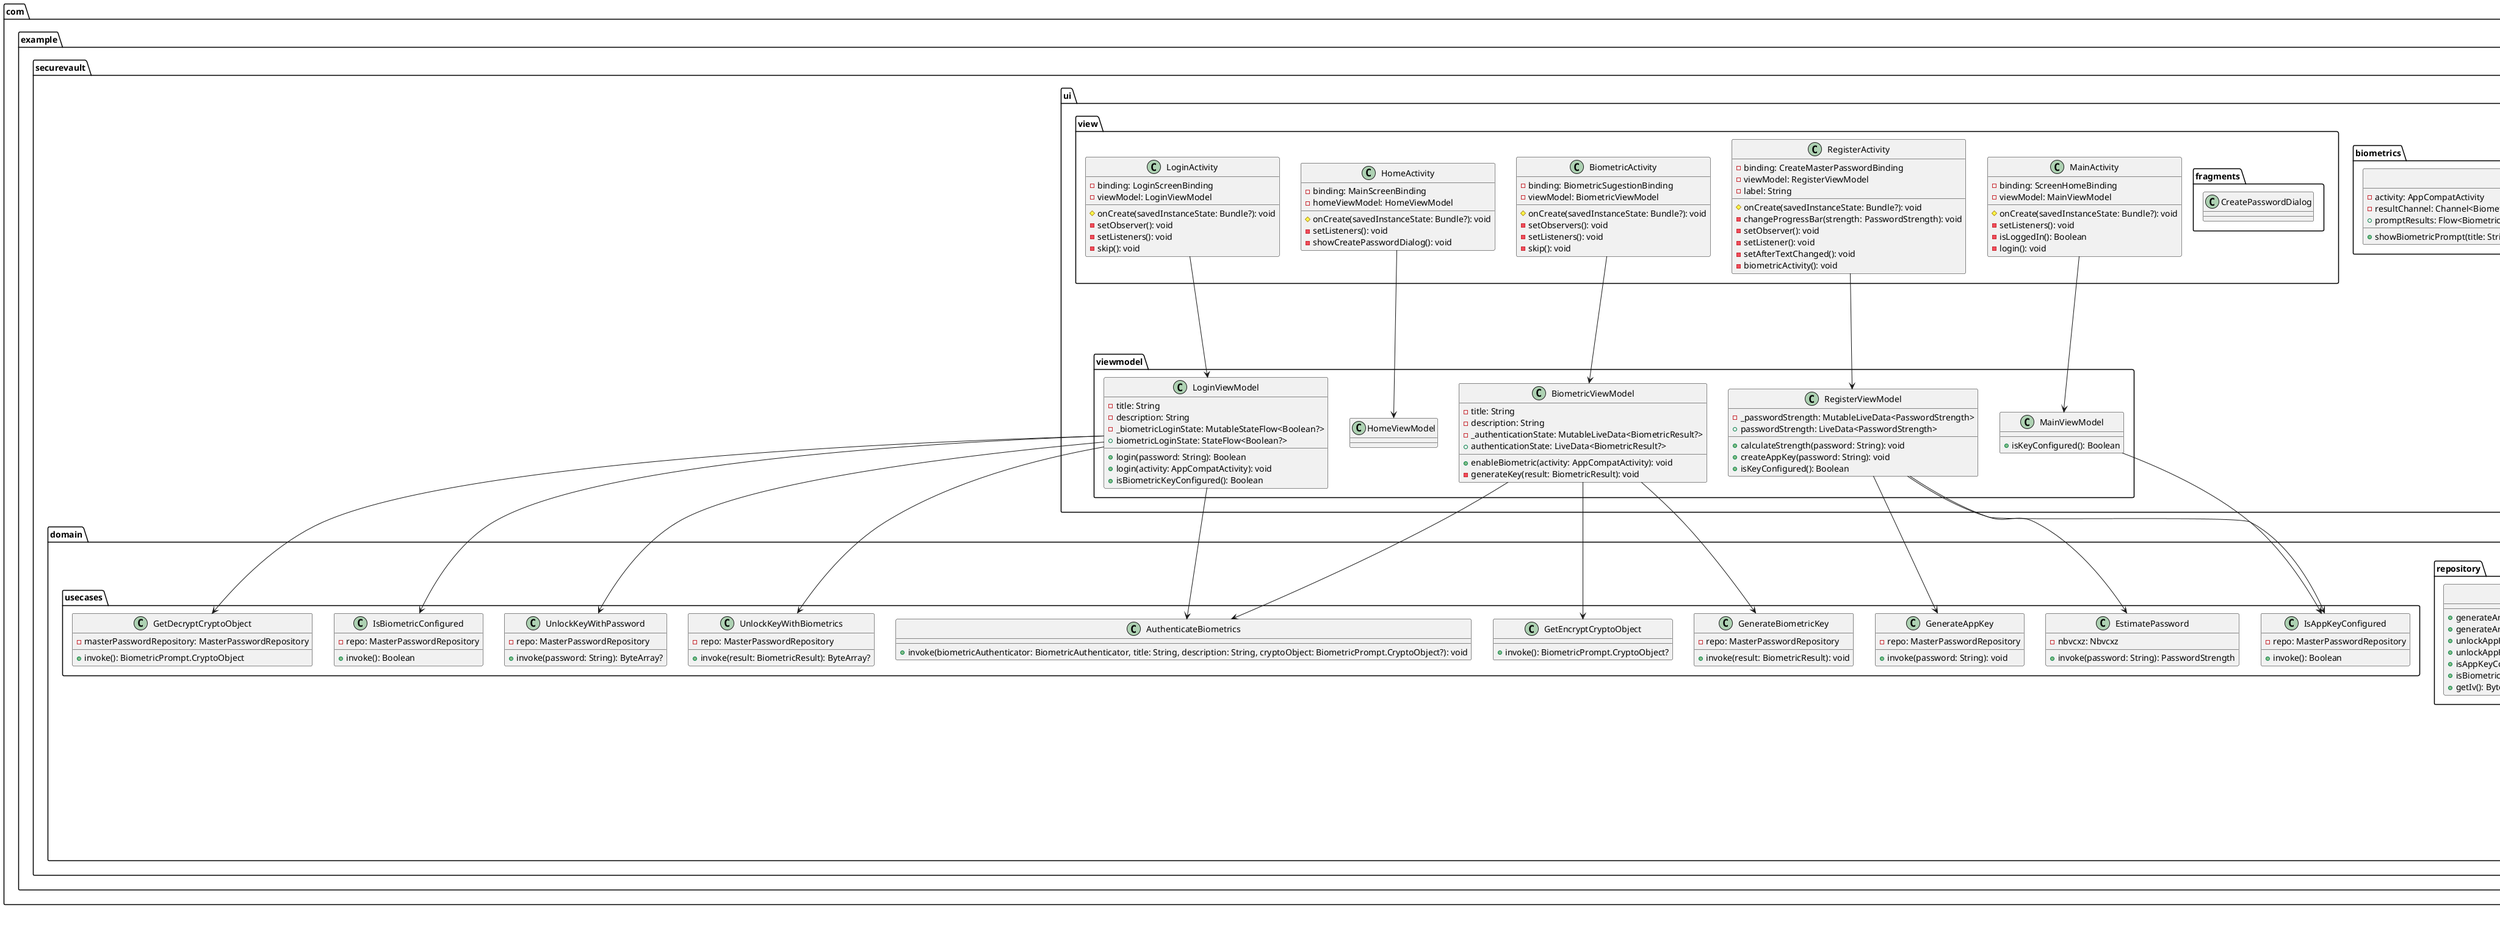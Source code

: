 @startuml SecureVault

package "com.example.securevault" {
  class SecureVaultApp {
  }
}

package "com.example.securevault.data.crypto" {
  class AppKeyEncryptor {
    + {static} encrypt(data: ByteArray, key: SecretKey): Pair<ByteArray, ByteArray>
    + {static} decrypt(encrypted: ByteArray, key: SecretKey, iv: ByteArray): ByteArray
    + {static} encrypt(data: ByteArray, cipher: Cipher?): Pair<ByteArray, ByteArray>
    + {static} decrypt(encrypted: ByteArray, cipher: Cipher): ByteArray
  }

  class BiometricKeyManager {
    - {static} KEY_ALIAS: String
    - {static} ANDROID_KEYSTORE: String
    + {static} generateKey(): void
    - {static} getKey(): SecretKey
    - {static} getEncryptCipher(): Cipher
    - {static} getDecryptCipher(iv: ByteArray): Cipher
    + {static} getEncryptCryptoObject(): BiometricPrompt.CryptoObject?
    + {static} getDecryptCryptoObject(iv: ByteArray): BiometricPrompt.CryptoObject
  }

  class PasswordKeyManager {
    + {static} generateSalt(): ByteArray
    + {static} deriveKey(password: String, salt: ByteArray): SecretKey
  }
}

package "com.example.securevault.data.database" {
  abstract class PasswordsDatabase {
    + abstract getPasswordsDao(): PasswordDao
  }
}

package "com.example.securevault.data.database.dao" {
  interface PasswordDao {
    + suspend getAllPasswords(): List<PasswordEntity>
    + suspend getPasswordByName(name: String): PasswordEntity
    + suspend getPasswordsOrderByName(): List<PasswordEntity>
    + suspend insertPassword(password: PasswordEntity): void
    + suspend insertPasswords(passwords: List<PasswordEntity>): void
    + suspend deletePassword(password: PasswordEntity): void
  }
}

package "com.example.securevault.data.database.entities" {
  class PasswordEntity {
    + id: Int
    + name: String
    + url: String?
    + username: String
    + value: String
    + createdAt: Long
    + updatedAt: Long
  }
}

package "com.example.securevault.data.repository" {
  class MasterPasswordRepositoryImpl {
    - storage: AppKeyStorage
    - {static} appKey: ByteArray
    + generateAndStoreAppKey(password: String): void
    + generateAndStoreAppKeyBio(result: BiometricResult): void
    + unlockAppKeyWithPassword(password: String): ByteArray?
    + unlockAppKeyWithBiometrics(result: BiometricResult): ByteArray?
    + isAppKeyConfigured(): Boolean
    + isBiometricConfigured(): Boolean
    + getIv(): ByteArray
  }
}

package "com.example.securevault.data.storage" {
  class AppKeyStorage {
    - prefs: SharedPreferences
    + save(name: String, data: ByteArray): void
    + getFromSharedPreferences(name: String): ByteArray
    + isPasswordConfigured(): Boolean
    + isBiometricConfigured(): Boolean
  }
}

package "com.example.securevault.di" {
  class MasterPasswordRepositoryModule {
    + {static} provideMasterPasswordRepository(storage: AppKeyStorage): MasterPasswordRepository
  }

  class NbvcxzModule {
    + {static} provideNbvcxz(): Nbvcxz
  }

  class RoomModule {
    - {static} PASSWORD_DATABASE_NAME: String
    + {static} provideRoom(context: Context): PasswordsDatabase
    + {static} providePasswordDao(db: PasswordsDatabase): PasswordDao
  }
}

package "com.example.securevault.domain.biometric" {
  interface BiometricAuthenticator {
    + promptResults: Flow<BiometricResult>
    + showBiometricPrompt(title: String, description: String, cryptoObject: BiometricPrompt.CryptoObject?): void
  }
}

package "com.example.securevault.domain.model" {
  enum PasswordStrength {
    VERY_WEAK
    WEAK
    MEDIUM
    STRONG
    VERY_STRONG
    + progress: Int
    + colorInt: Int
    + {static} fromScore(score: Int): PasswordStrength
  }

  class Password {
    + name: String
    + url: String
    + username: String
    + value: String
  }

  interface BiometricResult {
    {static} class HardwareNotAvailable
    {static} class FeatureUnavailable
    class AuthenticationError
    {static} class AuthenticationFailed
    class AuthenticationSuccess
    {static} class AuthenticationNotRecognized
  }
}

package "com.example.securevault.domain.repository" {
  interface MasterPasswordRepository {
    + generateAndStoreAppKey(password: String): void
    + generateAndStoreAppKeyBio(result: BiometricResult): void
    + unlockAppKeyWithPassword(password: String): ByteArray?
    + unlockAppKeyWithBiometrics(result: BiometricResult): ByteArray?
    + isAppKeyConfigured(): Boolean
    + isBiometricConfigured(): Boolean
    + getIv(): ByteArray
  }
}

package "com.example.securevault.domain.usecases" {
  class AuthenticateBiometrics {
    + invoke(biometricAuthenticator: BiometricAuthenticator, title: String, description: String, cryptoObject: BiometricPrompt.CryptoObject?): void
  }

  class EstimatePassword {
    - nbvcxz: Nbvcxz
    + invoke(password: String): PasswordStrength
  }

  class GenerateAppKey {
    - repo: MasterPasswordRepository
    + invoke(password: String): void
  }

  class GenerateBiometricKey {
    - repo: MasterPasswordRepository
    + invoke(result: BiometricResult): void
  }

  class GetDecryptCryptoObject {
    - masterPasswordRepository: MasterPasswordRepository
    + invoke(): BiometricPrompt.CryptoObject
  }

  class GetEncryptCryptoObject {
    + invoke(): BiometricPrompt.CryptoObject?
  }

  class IsAppKeyConfigured {
    - repo: MasterPasswordRepository
    + invoke(): Boolean
  }

  class IsBiometricConfigured {
    - repo: MasterPasswordRepository
    + invoke(): Boolean
  }

  class UnlockKeyWithBiometrics {
    - repo: MasterPasswordRepository
    + invoke(result: BiometricResult): ByteArray?
  }

  class UnlockKeyWithPassword {
    - repo: MasterPasswordRepository
    + invoke(password: String): ByteArray?
  }
}

package "com.example.securevault.ui.biometrics" {
  class BiometricPromptManager {
    - activity: AppCompatActivity
    - resultChannel: Channel<BiometricResult>
    + promptResults: Flow<BiometricResult>
    + showBiometricPrompt(title: String, description: String, cryptoObject: BiometricPrompt.CryptoObject?): void
  }
}

package "com.example.securevault.ui.view" {
  class BiometricActivity {
    - binding: BiometricSugestionBinding
    - viewModel: BiometricViewModel
    # onCreate(savedInstanceState: Bundle?): void
    - setObservers(): void
    - setListeners(): void
    - skip(): void
  }

  class HomeActivity {
    - binding: MainScreenBinding
    - homeViewModel: HomeViewModel
    # onCreate(savedInstanceState: Bundle?): void
    - setListeners(): void
    - showCreatePasswordDialog(): void
  }

  class LoginActivity {
    - binding: LoginScreenBinding
    - viewModel: LoginViewModel
    # onCreate(savedInstanceState: Bundle?): void
    - setObserver(): void
    - setListeners(): void
    - skip(): void
  }

  class MainActivity {
    - binding: ScreenHomeBinding
    - viewModel: MainViewModel
    # onCreate(savedInstanceState: Bundle?): void
    - setListeners(): void
    - isLoggedIn(): Boolean
    - login(): void
  }

  class RegisterActivity {
    - binding: CreateMasterPasswordBinding
    - viewModel: RegisterViewModel
    - label: String
    # onCreate(savedInstanceState: Bundle?): void
    - changeProgressBar(strength: PasswordStrength): void
    - setObserver(): void
    - setListener(): void
    - setAfterTextChanged(): void
    - biometricActivity(): void
  }
}

package "com.example.securevault.ui.view.fragments" {
  class CreatePasswordDialog {
  }
}

package "com.example.securevault.ui.viewmodel" {
  class BiometricViewModel {
    - title: String
    - description: String
    - _authenticationState: MutableLiveData<BiometricResult?>
    + authenticationState: LiveData<BiometricResult?>
    + enableBiometric(activity: AppCompatActivity): void
    - generateKey(result: BiometricResult): void
  }

  class HomeViewModel {
  }

  class LoginViewModel {
    - title: String
    - description: String
    - _biometricLoginState: MutableStateFlow<Boolean?>
    + biometricLoginState: StateFlow<Boolean?>
    + login(password: String): Boolean
    + login(activity: AppCompatActivity): void
    + isBiometricKeyConfigured(): Boolean
  }

  class MainViewModel {
    + isKeyConfigured(): Boolean
  }

  class RegisterViewModel {
    - _passwordStrength: MutableLiveData<PasswordStrength>
    + passwordStrength: LiveData<PasswordStrength>
    + calculateStrength(password: String): void
    + createAppKey(password: String): void
    + isKeyConfigured(): Boolean
  }
}

SecureVaultApp <|-- Application

MasterPasswordRepositoryImpl ..|> MasterPasswordRepository
BiometricPromptManager ..|> BiometricAuthenticator

BiometricKeyManager ..> BiometricPrompt.CryptoObject
MasterPasswordRepositoryImpl --> AppKeyStorage
MasterPasswordRepositoryImpl ..> AppKeyEncryptor
MasterPasswordRepositoryImpl ..> PasswordKeyManager
MasterPasswordRepositoryImpl ..> BiometricKeyManager

PasswordsDatabase --|> RoomDatabase
PasswordDao <-- PasswordsDatabase
PasswordEntity <-- PasswordDao

BiometricViewModel --> AuthenticateBiometrics
BiometricViewModel --> GenerateBiometricKey
BiometricViewModel --> GetEncryptCryptoObject

LoginViewModel --> UnlockKeyWithPassword
LoginViewModel --> UnlockKeyWithBiometrics
LoginViewModel --> IsBiometricConfigured
LoginViewModel --> AuthenticateBiometrics
LoginViewModel --> GetDecryptCryptoObject

MainViewModel --> IsAppKeyConfigured

RegisterViewModel --> EstimatePassword
RegisterViewModel --> GenerateAppKey
RegisterViewModel --> IsAppKeyConfigured

BiometricActivity --> BiometricViewModel
HomeActivity --> HomeViewModel
LoginActivity --> LoginViewModel
MainActivity --> MainViewModel
RegisterActivity --> RegisterViewModel

@enduml